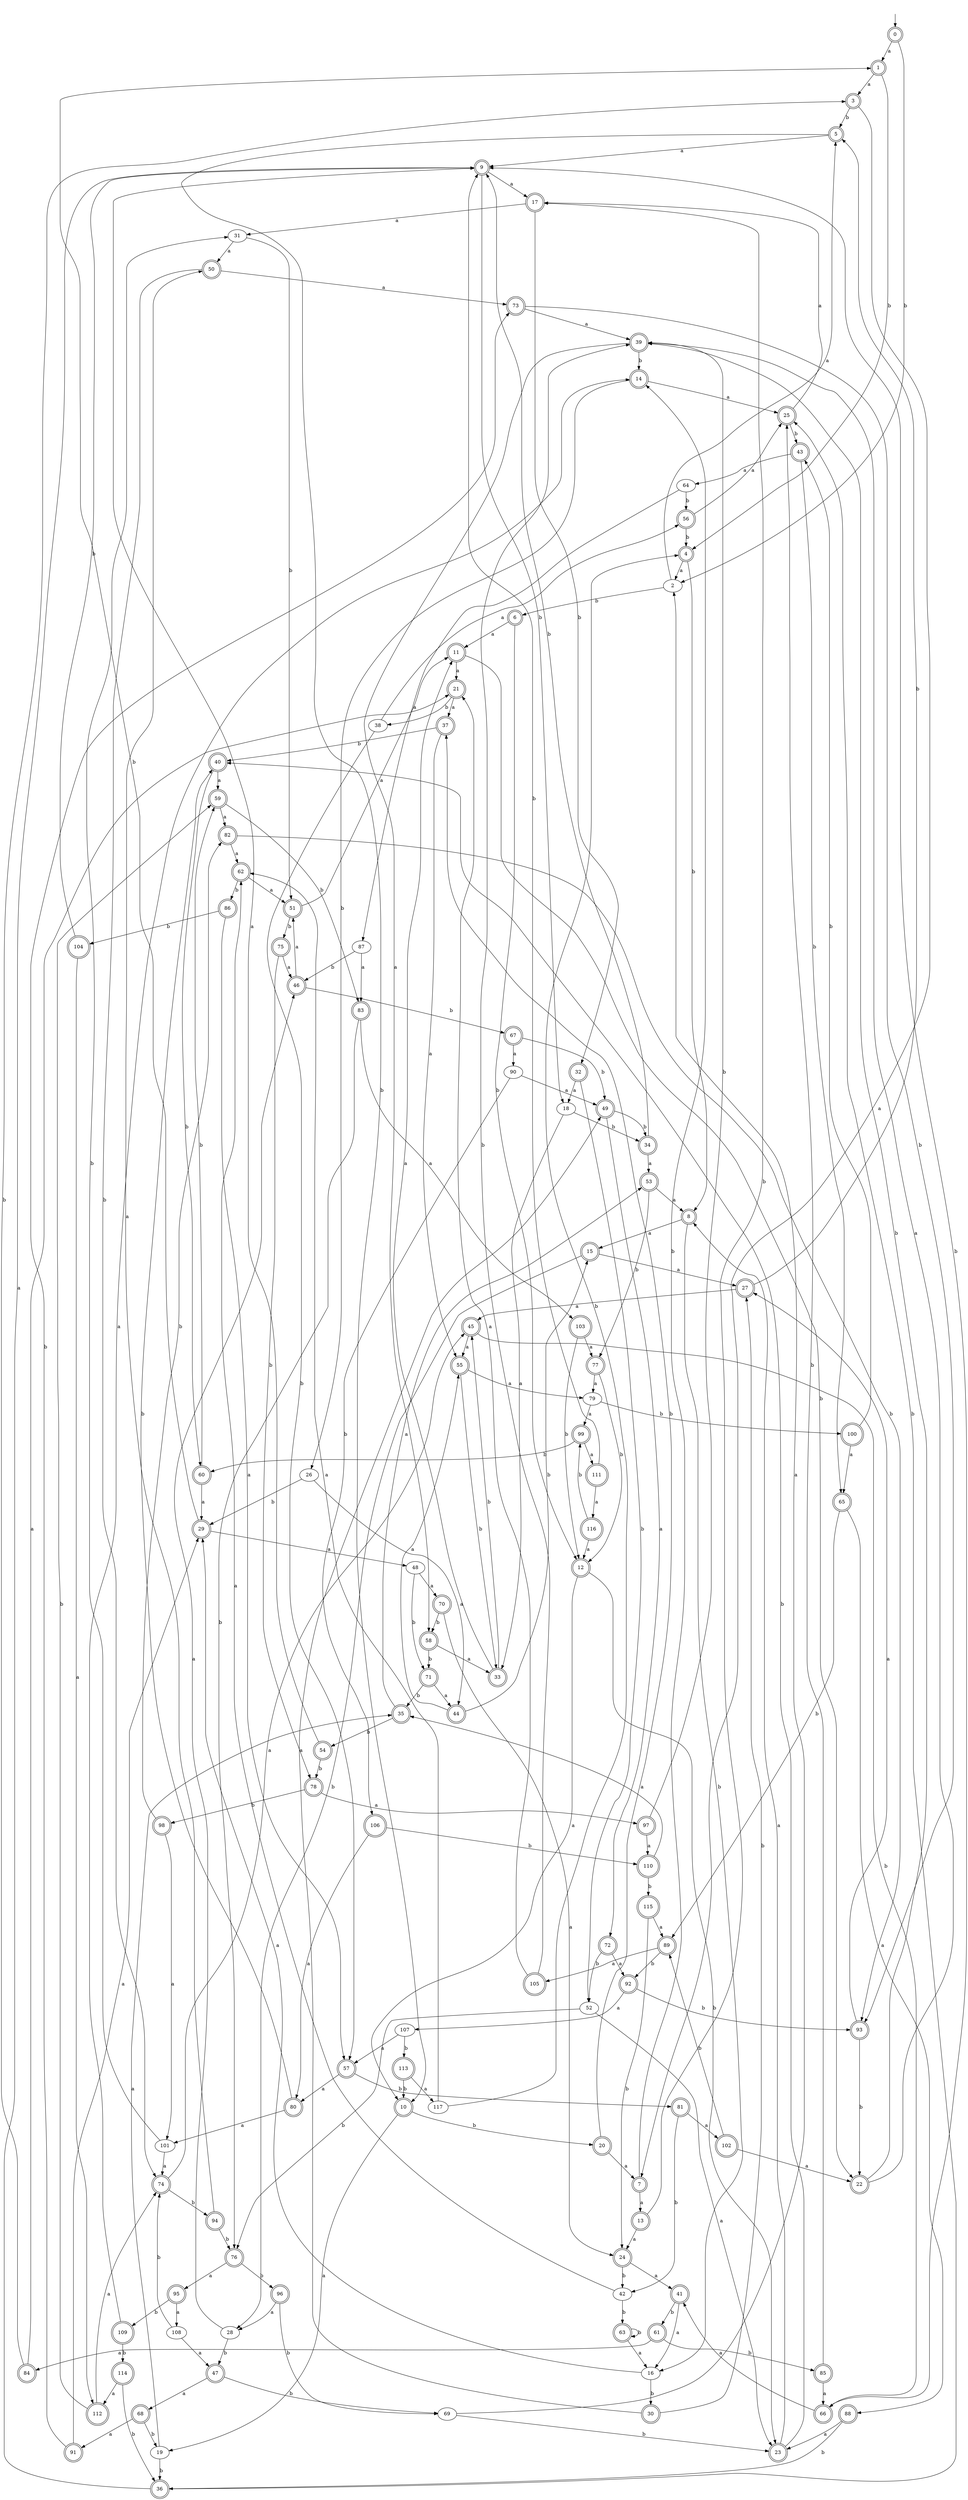 digraph RandomDFA {
  __start0 [label="", shape=none];
  __start0 -> 0 [label=""];
  0 [shape=circle] [shape=doublecircle]
  0 -> 1 [label="a"]
  0 -> 2 [label="b"]
  1 [shape=doublecircle]
  1 -> 3 [label="a"]
  1 -> 4 [label="b"]
  2
  2 -> 5 [label="a"]
  2 -> 6 [label="b"]
  3 [shape=doublecircle]
  3 -> 7 [label="a"]
  3 -> 5 [label="b"]
  4 [shape=doublecircle]
  4 -> 2 [label="a"]
  4 -> 8 [label="b"]
  5 [shape=doublecircle]
  5 -> 9 [label="a"]
  5 -> 10 [label="b"]
  6 [shape=doublecircle]
  6 -> 11 [label="a"]
  6 -> 12 [label="b"]
  7 [shape=doublecircle]
  7 -> 13 [label="a"]
  7 -> 14 [label="b"]
  8 [shape=doublecircle]
  8 -> 15 [label="a"]
  8 -> 16 [label="b"]
  9 [shape=doublecircle]
  9 -> 17 [label="a"]
  9 -> 18 [label="b"]
  10 [shape=doublecircle]
  10 -> 19 [label="a"]
  10 -> 20 [label="b"]
  11 [shape=doublecircle]
  11 -> 21 [label="a"]
  11 -> 22 [label="b"]
  12 [shape=doublecircle]
  12 -> 10 [label="a"]
  12 -> 23 [label="b"]
  13 [shape=doublecircle]
  13 -> 24 [label="a"]
  13 -> 17 [label="b"]
  14 [shape=doublecircle]
  14 -> 25 [label="a"]
  14 -> 26 [label="b"]
  15 [shape=doublecircle]
  15 -> 27 [label="a"]
  15 -> 28 [label="b"]
  16
  16 -> 29 [label="a"]
  16 -> 30 [label="b"]
  17 [shape=doublecircle]
  17 -> 31 [label="a"]
  17 -> 32 [label="b"]
  18
  18 -> 33 [label="a"]
  18 -> 34 [label="b"]
  19
  19 -> 35 [label="a"]
  19 -> 36 [label="b"]
  20 [shape=doublecircle]
  20 -> 7 [label="a"]
  20 -> 37 [label="b"]
  21 [shape=doublecircle]
  21 -> 37 [label="a"]
  21 -> 38 [label="b"]
  22 [shape=doublecircle]
  22 -> 39 [label="a"]
  22 -> 39 [label="b"]
  23 [shape=doublecircle]
  23 -> 8 [label="a"]
  23 -> 40 [label="b"]
  24 [shape=doublecircle]
  24 -> 41 [label="a"]
  24 -> 42 [label="b"]
  25 [shape=doublecircle]
  25 -> 17 [label="a"]
  25 -> 43 [label="b"]
  26
  26 -> 44 [label="a"]
  26 -> 29 [label="b"]
  27 [shape=doublecircle]
  27 -> 45 [label="a"]
  27 -> 5 [label="b"]
  28
  28 -> 46 [label="a"]
  28 -> 47 [label="b"]
  29 [shape=doublecircle]
  29 -> 48 [label="a"]
  29 -> 1 [label="b"]
  30 [shape=doublecircle]
  30 -> 49 [label="a"]
  30 -> 27 [label="b"]
  31
  31 -> 50 [label="a"]
  31 -> 51 [label="b"]
  32 [shape=doublecircle]
  32 -> 18 [label="a"]
  32 -> 52 [label="b"]
  33 [shape=doublecircle]
  33 -> 11 [label="a"]
  33 -> 45 [label="b"]
  34 [shape=doublecircle]
  34 -> 53 [label="a"]
  34 -> 9 [label="b"]
  35 [shape=doublecircle]
  35 -> 53 [label="a"]
  35 -> 54 [label="b"]
  36 [shape=doublecircle]
  36 -> 9 [label="a"]
  36 -> 25 [label="b"]
  37 [shape=doublecircle]
  37 -> 55 [label="a"]
  37 -> 40 [label="b"]
  38
  38 -> 56 [label="a"]
  38 -> 57 [label="b"]
  39 [shape=doublecircle]
  39 -> 58 [label="a"]
  39 -> 14 [label="b"]
  40 [shape=doublecircle]
  40 -> 59 [label="a"]
  40 -> 60 [label="b"]
  41 [shape=doublecircle]
  41 -> 16 [label="a"]
  41 -> 61 [label="b"]
  42
  42 -> 62 [label="a"]
  42 -> 63 [label="b"]
  43 [shape=doublecircle]
  43 -> 64 [label="a"]
  43 -> 65 [label="b"]
  44 [shape=doublecircle]
  44 -> 55 [label="a"]
  44 -> 15 [label="b"]
  45 [shape=doublecircle]
  45 -> 55 [label="a"]
  45 -> 66 [label="b"]
  46 [shape=doublecircle]
  46 -> 51 [label="a"]
  46 -> 67 [label="b"]
  47 [shape=doublecircle]
  47 -> 68 [label="a"]
  47 -> 69 [label="b"]
  48
  48 -> 70 [label="a"]
  48 -> 71 [label="b"]
  49 [shape=doublecircle]
  49 -> 72 [label="a"]
  49 -> 34 [label="b"]
  50 [shape=doublecircle]
  50 -> 73 [label="a"]
  50 -> 74 [label="b"]
  51 [shape=doublecircle]
  51 -> 11 [label="a"]
  51 -> 75 [label="b"]
  52
  52 -> 23 [label="a"]
  52 -> 76 [label="b"]
  53 [shape=doublecircle]
  53 -> 8 [label="a"]
  53 -> 77 [label="b"]
  54 [shape=doublecircle]
  54 -> 9 [label="a"]
  54 -> 78 [label="b"]
  55 [shape=doublecircle]
  55 -> 79 [label="a"]
  55 -> 33 [label="b"]
  56 [shape=doublecircle]
  56 -> 25 [label="a"]
  56 -> 4 [label="b"]
  57 [shape=doublecircle]
  57 -> 80 [label="a"]
  57 -> 81 [label="b"]
  58 [shape=doublecircle]
  58 -> 33 [label="a"]
  58 -> 71 [label="b"]
  59 [shape=doublecircle]
  59 -> 82 [label="a"]
  59 -> 83 [label="b"]
  60 [shape=doublecircle]
  60 -> 29 [label="a"]
  60 -> 59 [label="b"]
  61 [shape=doublecircle]
  61 -> 84 [label="a"]
  61 -> 85 [label="b"]
  62 [shape=doublecircle]
  62 -> 51 [label="a"]
  62 -> 86 [label="b"]
  63 [shape=doublecircle]
  63 -> 16 [label="a"]
  63 -> 63 [label="b"]
  64
  64 -> 87 [label="a"]
  64 -> 56 [label="b"]
  65 [shape=doublecircle]
  65 -> 88 [label="a"]
  65 -> 89 [label="b"]
  66 [shape=doublecircle]
  66 -> 41 [label="a"]
  66 -> 9 [label="b"]
  67 [shape=doublecircle]
  67 -> 90 [label="a"]
  67 -> 49 [label="b"]
  68 [shape=doublecircle]
  68 -> 91 [label="a"]
  68 -> 19 [label="b"]
  69
  69 -> 2 [label="a"]
  69 -> 23 [label="b"]
  70 [shape=doublecircle]
  70 -> 24 [label="a"]
  70 -> 58 [label="b"]
  71 [shape=doublecircle]
  71 -> 44 [label="a"]
  71 -> 35 [label="b"]
  72 [shape=doublecircle]
  72 -> 92 [label="a"]
  72 -> 52 [label="b"]
  73 [shape=doublecircle]
  73 -> 39 [label="a"]
  73 -> 93 [label="b"]
  74 [shape=doublecircle]
  74 -> 45 [label="a"]
  74 -> 94 [label="b"]
  75 [shape=doublecircle]
  75 -> 46 [label="a"]
  75 -> 78 [label="b"]
  76 [shape=doublecircle]
  76 -> 95 [label="a"]
  76 -> 96 [label="b"]
  77 [shape=doublecircle]
  77 -> 79 [label="a"]
  77 -> 12 [label="b"]
  78 [shape=doublecircle]
  78 -> 97 [label="a"]
  78 -> 98 [label="b"]
  79
  79 -> 99 [label="a"]
  79 -> 100 [label="b"]
  80 [shape=doublecircle]
  80 -> 101 [label="a"]
  80 -> 40 [label="b"]
  81 [shape=doublecircle]
  81 -> 102 [label="a"]
  81 -> 42 [label="b"]
  82 [shape=doublecircle]
  82 -> 62 [label="a"]
  82 -> 93 [label="b"]
  83 [shape=doublecircle]
  83 -> 103 [label="a"]
  83 -> 76 [label="b"]
  84 [shape=doublecircle]
  84 -> 21 [label="a"]
  84 -> 3 [label="b"]
  85 [shape=doublecircle]
  85 -> 66 [label="a"]
  85 -> 25 [label="b"]
  86 [shape=doublecircle]
  86 -> 57 [label="a"]
  86 -> 104 [label="b"]
  87
  87 -> 83 [label="a"]
  87 -> 46 [label="b"]
  88 [shape=doublecircle]
  88 -> 23 [label="a"]
  88 -> 36 [label="b"]
  89 [shape=doublecircle]
  89 -> 105 [label="a"]
  89 -> 92 [label="b"]
  90
  90 -> 49 [label="a"]
  90 -> 106 [label="b"]
  91 [shape=doublecircle]
  91 -> 29 [label="a"]
  91 -> 73 [label="b"]
  92 [shape=doublecircle]
  92 -> 107 [label="a"]
  92 -> 93 [label="b"]
  93 [shape=doublecircle]
  93 -> 27 [label="a"]
  93 -> 22 [label="b"]
  94 [shape=doublecircle]
  94 -> 50 [label="a"]
  94 -> 76 [label="b"]
  95 [shape=doublecircle]
  95 -> 108 [label="a"]
  95 -> 109 [label="b"]
  96 [shape=doublecircle]
  96 -> 28 [label="a"]
  96 -> 69 [label="b"]
  97 [shape=doublecircle]
  97 -> 110 [label="a"]
  97 -> 39 [label="b"]
  98 [shape=doublecircle]
  98 -> 101 [label="a"]
  98 -> 82 [label="b"]
  99 [shape=doublecircle]
  99 -> 111 [label="a"]
  99 -> 60 [label="b"]
  100 [shape=doublecircle]
  100 -> 65 [label="a"]
  100 -> 43 [label="b"]
  101
  101 -> 74 [label="a"]
  101 -> 31 [label="b"]
  102 [shape=doublecircle]
  102 -> 22 [label="a"]
  102 -> 89 [label="b"]
  103 [shape=doublecircle]
  103 -> 77 [label="a"]
  103 -> 12 [label="b"]
  104 [shape=doublecircle]
  104 -> 112 [label="a"]
  104 -> 9 [label="b"]
  105 [shape=doublecircle]
  105 -> 21 [label="a"]
  105 -> 39 [label="b"]
  106 [shape=doublecircle]
  106 -> 80 [label="a"]
  106 -> 110 [label="b"]
  107
  107 -> 57 [label="a"]
  107 -> 113 [label="b"]
  108
  108 -> 47 [label="a"]
  108 -> 74 [label="b"]
  109 [shape=doublecircle]
  109 -> 14 [label="a"]
  109 -> 114 [label="b"]
  110 [shape=doublecircle]
  110 -> 35 [label="a"]
  110 -> 115 [label="b"]
  111 [shape=doublecircle]
  111 -> 116 [label="a"]
  111 -> 9 [label="b"]
  112 [shape=doublecircle]
  112 -> 74 [label="a"]
  112 -> 59 [label="b"]
  113 [shape=doublecircle]
  113 -> 117 [label="a"]
  113 -> 10 [label="b"]
  114 [shape=doublecircle]
  114 -> 112 [label="a"]
  114 -> 36 [label="b"]
  115 [shape=doublecircle]
  115 -> 89 [label="a"]
  115 -> 24 [label="b"]
  116 [shape=doublecircle]
  116 -> 12 [label="a"]
  116 -> 99 [label="b"]
  117
  117 -> 62 [label="a"]
  117 -> 4 [label="b"]
}
